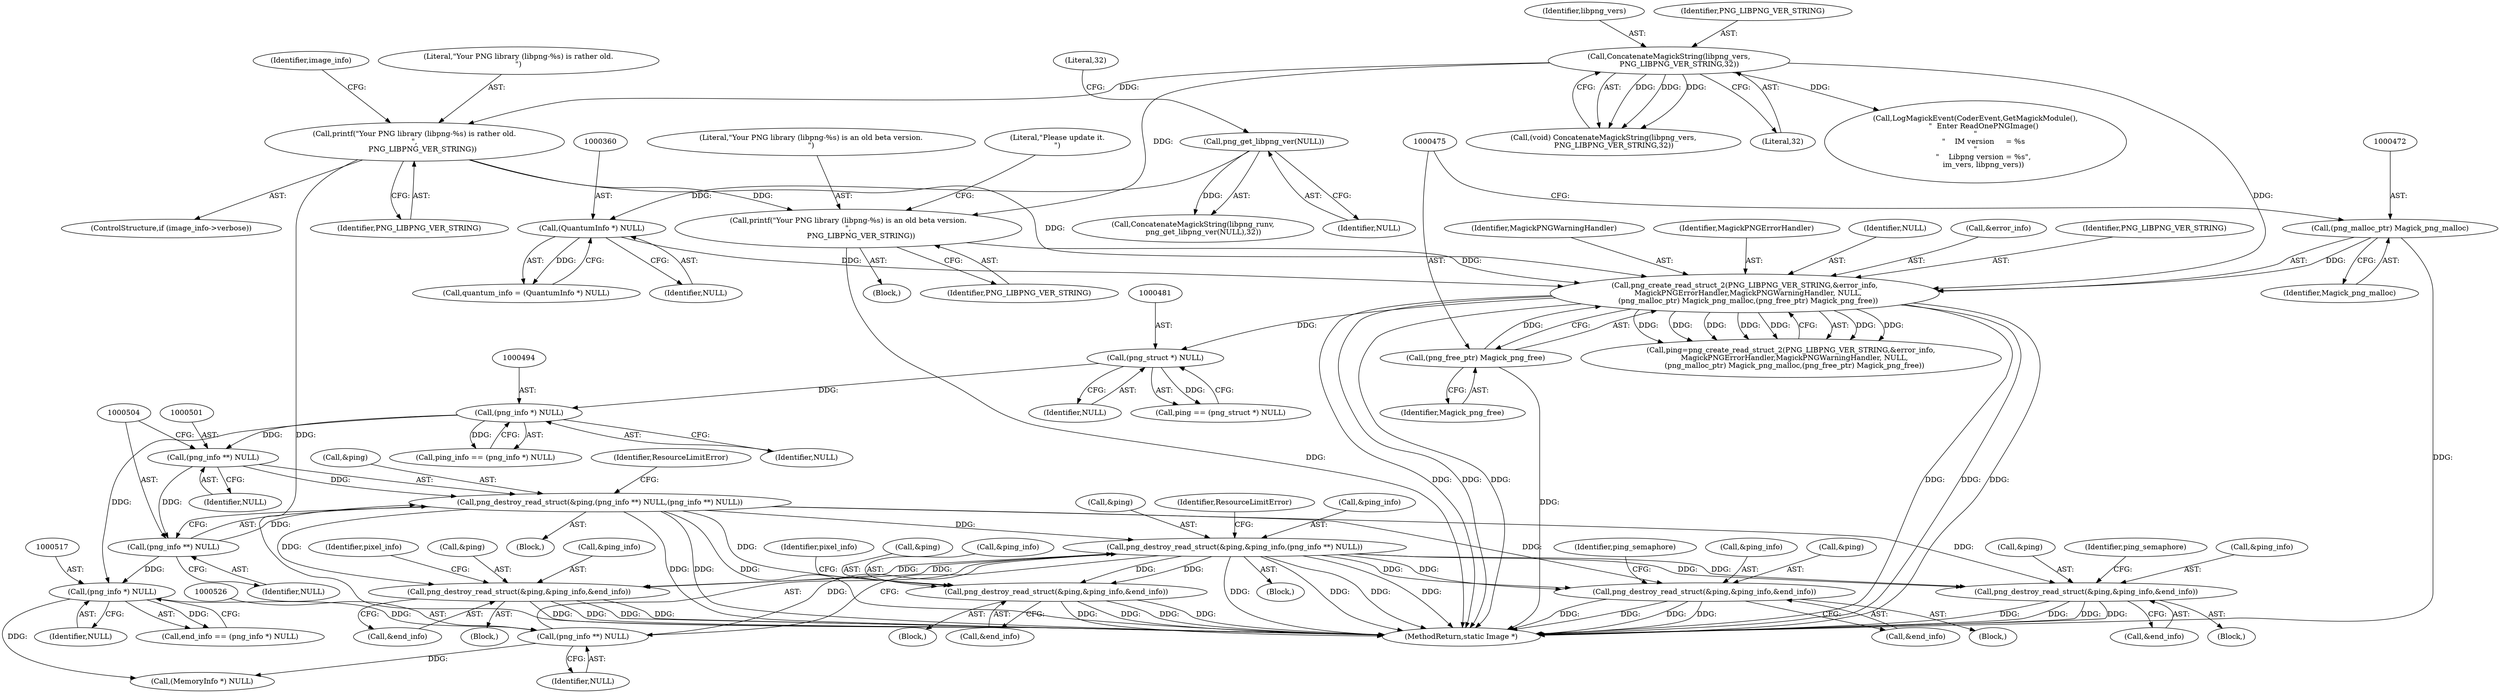 digraph "0_ImageMagick_8ca35831e91c3db8c6d281d09b605001003bec08@API" {
"1000520" [label="(Call,png_destroy_read_struct(&ping,&ping_info,(png_info **) NULL))"];
"1000497" [label="(Call,png_destroy_read_struct(&ping,(png_info **) NULL,(png_info **) NULL))"];
"1000500" [label="(Call,(png_info **) NULL)"];
"1000493" [label="(Call,(png_info *) NULL)"];
"1000480" [label="(Call,(png_struct *) NULL)"];
"1000464" [label="(Call,png_create_read_struct_2(PNG_LIBPNG_VER_STRING,&error_info,\n   MagickPNGErrorHandler,MagickPNGWarningHandler, NULL,\n   (png_malloc_ptr) Magick_png_malloc,(png_free_ptr) Magick_png_free))"];
"1000257" [label="(Call,ConcatenateMagickString(libpng_vers,\n         PNG_LIBPNG_VER_STRING,32))"];
"1000352" [label="(Call,printf(\"Your PNG library (libpng-%s) is an old beta version.\n\",\n           PNG_LIBPNG_VER_STRING))"];
"1000344" [label="(Call,printf(\"Your PNG library (libpng-%s) is rather old.\n\",\n       PNG_LIBPNG_VER_STRING))"];
"1000359" [label="(Call,(QuantumInfo *) NULL)"];
"1000269" [label="(Call,png_get_libpng_ver(NULL))"];
"1000471" [label="(Call,(png_malloc_ptr) Magick_png_malloc)"];
"1000474" [label="(Call,(png_free_ptr) Magick_png_free)"];
"1000503" [label="(Call,(png_info **) NULL)"];
"1000525" [label="(Call,(png_info **) NULL)"];
"1000516" [label="(Call,(png_info *) NULL)"];
"1000543" [label="(Call,png_destroy_read_struct(&ping,&ping_info,&end_info))"];
"1003173" [label="(Call,png_destroy_read_struct(&ping,&ping_info,&end_info))"];
"1004160" [label="(Call,png_destroy_read_struct(&ping,&ping_info,&end_info))"];
"1005467" [label="(Call,png_destroy_read_struct(&ping,&ping_info,&end_info))"];
"1000354" [label="(Identifier,PNG_LIBPNG_VER_STRING)"];
"1000502" [label="(Identifier,NULL)"];
"1005492" [label="(MethodReturn,static Image *)"];
"1000359" [label="(Call,(QuantumInfo *) NULL)"];
"1000470" [label="(Identifier,NULL)"];
"1000478" [label="(Call,ping == (png_struct *) NULL)"];
"1000267" [label="(Call,ConcatenateMagickString(libpng_runv,\n         png_get_libpng_ver(NULL),32))"];
"1005472" [label="(Call,&end_info)"];
"1004160" [label="(Call,png_destroy_read_struct(&ping,&ping_info,&end_info))"];
"1003173" [label="(Call,png_destroy_read_struct(&ping,&ping_info,&end_info))"];
"1000466" [label="(Call,&error_info)"];
"1000258" [label="(Identifier,libpng_vers)"];
"1003178" [label="(Call,&end_info)"];
"1000346" [label="(Identifier,PNG_LIBPNG_VER_STRING)"];
"1000548" [label="(Call,&end_info)"];
"1005470" [label="(Call,&ping_info)"];
"1000500" [label="(Call,(png_info **) NULL)"];
"1000495" [label="(Identifier,NULL)"];
"1000340" [label="(ControlStructure,if (image_info->verbose))"];
"1005467" [label="(Call,png_destroy_read_struct(&ping,&ping_info,&end_info))"];
"1000357" [label="(Call,quantum_info = (QuantumInfo *) NULL)"];
"1000464" [label="(Call,png_create_read_struct_2(PNG_LIBPNG_VER_STRING,&error_info,\n   MagickPNGErrorHandler,MagickPNGWarningHandler, NULL,\n   (png_malloc_ptr) Magick_png_malloc,(png_free_ptr) Magick_png_free))"];
"1000353" [label="(Literal,\"Your PNG library (libpng-%s) is an old beta version.\n\")"];
"1000533" [label="(Call,(MemoryInfo *) NULL)"];
"1000349" [label="(Identifier,image_info)"];
"1000356" [label="(Literal,\"Please update it.\n\")"];
"1004168" [label="(Identifier,pixel_info)"];
"1000473" [label="(Identifier,Magick_png_malloc)"];
"1000270" [label="(Identifier,NULL)"];
"1004161" [label="(Call,&ping)"];
"1000520" [label="(Call,png_destroy_read_struct(&ping,&ping_info,(png_info **) NULL))"];
"1000516" [label="(Call,(png_info *) NULL)"];
"1000476" [label="(Identifier,Magick_png_free)"];
"1000519" [label="(Block,)"];
"1005475" [label="(Identifier,pixel_info)"];
"1000465" [label="(Identifier,PNG_LIBPNG_VER_STRING)"];
"1000469" [label="(Identifier,MagickPNGWarningHandler)"];
"1000344" [label="(Call,printf(\"Your PNG library (libpng-%s) is rather old.\n\",\n       PNG_LIBPNG_VER_STRING))"];
"1004165" [label="(Call,&end_info)"];
"1000255" [label="(Call,(void) ConcatenateMagickString(libpng_vers,\n         PNG_LIBPNG_VER_STRING,32))"];
"1000551" [label="(Identifier,ping_semaphore)"];
"1000480" [label="(Call,(png_struct *) NULL)"];
"1000518" [label="(Identifier,NULL)"];
"1004159" [label="(Block,)"];
"1000260" [label="(Literal,32)"];
"1000269" [label="(Call,png_get_libpng_ver(NULL))"];
"1000482" [label="(Identifier,NULL)"];
"1000498" [label="(Call,&ping)"];
"1000527" [label="(Identifier,NULL)"];
"1000505" [label="(Identifier,NULL)"];
"1000352" [label="(Call,printf(\"Your PNG library (libpng-%s) is an old beta version.\n\",\n           PNG_LIBPNG_VER_STRING))"];
"1000345" [label="(Literal,\"Your PNG library (libpng-%s) is rather old.\n\")"];
"1000361" [label="(Identifier,NULL)"];
"1000351" [label="(Block,)"];
"1000503" [label="(Call,(png_info **) NULL)"];
"1000474" [label="(Call,(png_free_ptr) Magick_png_free)"];
"1000493" [label="(Call,(png_info *) NULL)"];
"1000497" [label="(Call,png_destroy_read_struct(&ping,(png_info **) NULL,(png_info **) NULL))"];
"1000271" [label="(Literal,32)"];
"1003174" [label="(Call,&ping)"];
"1000462" [label="(Call,ping=png_create_read_struct_2(PNG_LIBPNG_VER_STRING,&error_info,\n   MagickPNGErrorHandler,MagickPNGWarningHandler, NULL,\n   (png_malloc_ptr) Magick_png_malloc,(png_free_ptr) Magick_png_free))"];
"1000540" [label="(Block,)"];
"1000294" [label="(Call,LogMagickEvent(CoderEvent,GetMagickModule(),\n       \"  Enter ReadOnePNGImage()\n\"\n       \"    IM version     = %s\n\"\n       \"    Libpng version = %s\",\n       im_vers, libpng_vers))"];
"1000259" [label="(Identifier,PNG_LIBPNG_VER_STRING)"];
"1000257" [label="(Call,ConcatenateMagickString(libpng_vers,\n         PNG_LIBPNG_VER_STRING,32))"];
"1000525" [label="(Call,(png_info **) NULL)"];
"1003181" [label="(Identifier,ping_semaphore)"];
"1000491" [label="(Call,ping_info == (png_info *) NULL)"];
"1000471" [label="(Call,(png_malloc_ptr) Magick_png_malloc)"];
"1000178" [label="(Block,)"];
"1000514" [label="(Call,end_info == (png_info *) NULL)"];
"1000507" [label="(Identifier,ResourceLimitError)"];
"1000496" [label="(Block,)"];
"1000521" [label="(Call,&ping)"];
"1003176" [label="(Call,&ping_info)"];
"1004163" [label="(Call,&ping_info)"];
"1000529" [label="(Identifier,ResourceLimitError)"];
"1000468" [label="(Identifier,MagickPNGErrorHandler)"];
"1000543" [label="(Call,png_destroy_read_struct(&ping,&ping_info,&end_info))"];
"1000546" [label="(Call,&ping_info)"];
"1003122" [label="(Block,)"];
"1000523" [label="(Call,&ping_info)"];
"1000544" [label="(Call,&ping)"];
"1005468" [label="(Call,&ping)"];
"1000520" -> "1000519"  [label="AST: "];
"1000520" -> "1000525"  [label="CFG: "];
"1000521" -> "1000520"  [label="AST: "];
"1000523" -> "1000520"  [label="AST: "];
"1000525" -> "1000520"  [label="AST: "];
"1000529" -> "1000520"  [label="CFG: "];
"1000520" -> "1005492"  [label="DDG: "];
"1000520" -> "1005492"  [label="DDG: "];
"1000520" -> "1005492"  [label="DDG: "];
"1000520" -> "1005492"  [label="DDG: "];
"1000497" -> "1000520"  [label="DDG: "];
"1000525" -> "1000520"  [label="DDG: "];
"1000520" -> "1000543"  [label="DDG: "];
"1000520" -> "1000543"  [label="DDG: "];
"1000520" -> "1003173"  [label="DDG: "];
"1000520" -> "1003173"  [label="DDG: "];
"1000520" -> "1004160"  [label="DDG: "];
"1000520" -> "1004160"  [label="DDG: "];
"1000520" -> "1005467"  [label="DDG: "];
"1000520" -> "1005467"  [label="DDG: "];
"1000497" -> "1000496"  [label="AST: "];
"1000497" -> "1000503"  [label="CFG: "];
"1000498" -> "1000497"  [label="AST: "];
"1000500" -> "1000497"  [label="AST: "];
"1000503" -> "1000497"  [label="AST: "];
"1000507" -> "1000497"  [label="CFG: "];
"1000497" -> "1005492"  [label="DDG: "];
"1000497" -> "1005492"  [label="DDG: "];
"1000497" -> "1005492"  [label="DDG: "];
"1000500" -> "1000497"  [label="DDG: "];
"1000503" -> "1000497"  [label="DDG: "];
"1000497" -> "1000543"  [label="DDG: "];
"1000497" -> "1003173"  [label="DDG: "];
"1000497" -> "1004160"  [label="DDG: "];
"1000497" -> "1005467"  [label="DDG: "];
"1000500" -> "1000502"  [label="CFG: "];
"1000501" -> "1000500"  [label="AST: "];
"1000502" -> "1000500"  [label="AST: "];
"1000504" -> "1000500"  [label="CFG: "];
"1000493" -> "1000500"  [label="DDG: "];
"1000500" -> "1000503"  [label="DDG: "];
"1000493" -> "1000491"  [label="AST: "];
"1000493" -> "1000495"  [label="CFG: "];
"1000494" -> "1000493"  [label="AST: "];
"1000495" -> "1000493"  [label="AST: "];
"1000491" -> "1000493"  [label="CFG: "];
"1000493" -> "1000491"  [label="DDG: "];
"1000480" -> "1000493"  [label="DDG: "];
"1000493" -> "1000516"  [label="DDG: "];
"1000480" -> "1000478"  [label="AST: "];
"1000480" -> "1000482"  [label="CFG: "];
"1000481" -> "1000480"  [label="AST: "];
"1000482" -> "1000480"  [label="AST: "];
"1000478" -> "1000480"  [label="CFG: "];
"1000480" -> "1000478"  [label="DDG: "];
"1000464" -> "1000480"  [label="DDG: "];
"1000464" -> "1000462"  [label="AST: "];
"1000464" -> "1000474"  [label="CFG: "];
"1000465" -> "1000464"  [label="AST: "];
"1000466" -> "1000464"  [label="AST: "];
"1000468" -> "1000464"  [label="AST: "];
"1000469" -> "1000464"  [label="AST: "];
"1000470" -> "1000464"  [label="AST: "];
"1000471" -> "1000464"  [label="AST: "];
"1000474" -> "1000464"  [label="AST: "];
"1000462" -> "1000464"  [label="CFG: "];
"1000464" -> "1005492"  [label="DDG: "];
"1000464" -> "1005492"  [label="DDG: "];
"1000464" -> "1005492"  [label="DDG: "];
"1000464" -> "1005492"  [label="DDG: "];
"1000464" -> "1005492"  [label="DDG: "];
"1000464" -> "1005492"  [label="DDG: "];
"1000464" -> "1000462"  [label="DDG: "];
"1000464" -> "1000462"  [label="DDG: "];
"1000464" -> "1000462"  [label="DDG: "];
"1000464" -> "1000462"  [label="DDG: "];
"1000464" -> "1000462"  [label="DDG: "];
"1000464" -> "1000462"  [label="DDG: "];
"1000464" -> "1000462"  [label="DDG: "];
"1000257" -> "1000464"  [label="DDG: "];
"1000352" -> "1000464"  [label="DDG: "];
"1000344" -> "1000464"  [label="DDG: "];
"1000359" -> "1000464"  [label="DDG: "];
"1000471" -> "1000464"  [label="DDG: "];
"1000474" -> "1000464"  [label="DDG: "];
"1000257" -> "1000255"  [label="AST: "];
"1000257" -> "1000260"  [label="CFG: "];
"1000258" -> "1000257"  [label="AST: "];
"1000259" -> "1000257"  [label="AST: "];
"1000260" -> "1000257"  [label="AST: "];
"1000255" -> "1000257"  [label="CFG: "];
"1000257" -> "1000255"  [label="DDG: "];
"1000257" -> "1000255"  [label="DDG: "];
"1000257" -> "1000255"  [label="DDG: "];
"1000257" -> "1000294"  [label="DDG: "];
"1000257" -> "1000344"  [label="DDG: "];
"1000257" -> "1000352"  [label="DDG: "];
"1000352" -> "1000351"  [label="AST: "];
"1000352" -> "1000354"  [label="CFG: "];
"1000353" -> "1000352"  [label="AST: "];
"1000354" -> "1000352"  [label="AST: "];
"1000356" -> "1000352"  [label="CFG: "];
"1000352" -> "1005492"  [label="DDG: "];
"1000344" -> "1000352"  [label="DDG: "];
"1000344" -> "1000340"  [label="AST: "];
"1000344" -> "1000346"  [label="CFG: "];
"1000345" -> "1000344"  [label="AST: "];
"1000346" -> "1000344"  [label="AST: "];
"1000349" -> "1000344"  [label="CFG: "];
"1000344" -> "1005492"  [label="DDG: "];
"1000359" -> "1000357"  [label="AST: "];
"1000359" -> "1000361"  [label="CFG: "];
"1000360" -> "1000359"  [label="AST: "];
"1000361" -> "1000359"  [label="AST: "];
"1000357" -> "1000359"  [label="CFG: "];
"1000359" -> "1000357"  [label="DDG: "];
"1000269" -> "1000359"  [label="DDG: "];
"1000269" -> "1000267"  [label="AST: "];
"1000269" -> "1000270"  [label="CFG: "];
"1000270" -> "1000269"  [label="AST: "];
"1000271" -> "1000269"  [label="CFG: "];
"1000269" -> "1000267"  [label="DDG: "];
"1000471" -> "1000473"  [label="CFG: "];
"1000472" -> "1000471"  [label="AST: "];
"1000473" -> "1000471"  [label="AST: "];
"1000475" -> "1000471"  [label="CFG: "];
"1000471" -> "1005492"  [label="DDG: "];
"1000474" -> "1000476"  [label="CFG: "];
"1000475" -> "1000474"  [label="AST: "];
"1000476" -> "1000474"  [label="AST: "];
"1000474" -> "1005492"  [label="DDG: "];
"1000503" -> "1000505"  [label="CFG: "];
"1000504" -> "1000503"  [label="AST: "];
"1000505" -> "1000503"  [label="AST: "];
"1000503" -> "1000516"  [label="DDG: "];
"1000525" -> "1000527"  [label="CFG: "];
"1000526" -> "1000525"  [label="AST: "];
"1000527" -> "1000525"  [label="AST: "];
"1000516" -> "1000525"  [label="DDG: "];
"1000525" -> "1000533"  [label="DDG: "];
"1000516" -> "1000514"  [label="AST: "];
"1000516" -> "1000518"  [label="CFG: "];
"1000517" -> "1000516"  [label="AST: "];
"1000518" -> "1000516"  [label="AST: "];
"1000514" -> "1000516"  [label="CFG: "];
"1000516" -> "1000514"  [label="DDG: "];
"1000516" -> "1000533"  [label="DDG: "];
"1000543" -> "1000540"  [label="AST: "];
"1000543" -> "1000548"  [label="CFG: "];
"1000544" -> "1000543"  [label="AST: "];
"1000546" -> "1000543"  [label="AST: "];
"1000548" -> "1000543"  [label="AST: "];
"1000551" -> "1000543"  [label="CFG: "];
"1000543" -> "1005492"  [label="DDG: "];
"1000543" -> "1005492"  [label="DDG: "];
"1000543" -> "1005492"  [label="DDG: "];
"1000543" -> "1005492"  [label="DDG: "];
"1003173" -> "1003122"  [label="AST: "];
"1003173" -> "1003178"  [label="CFG: "];
"1003174" -> "1003173"  [label="AST: "];
"1003176" -> "1003173"  [label="AST: "];
"1003178" -> "1003173"  [label="AST: "];
"1003181" -> "1003173"  [label="CFG: "];
"1003173" -> "1005492"  [label="DDG: "];
"1003173" -> "1005492"  [label="DDG: "];
"1003173" -> "1005492"  [label="DDG: "];
"1003173" -> "1005492"  [label="DDG: "];
"1004160" -> "1004159"  [label="AST: "];
"1004160" -> "1004165"  [label="CFG: "];
"1004161" -> "1004160"  [label="AST: "];
"1004163" -> "1004160"  [label="AST: "];
"1004165" -> "1004160"  [label="AST: "];
"1004168" -> "1004160"  [label="CFG: "];
"1004160" -> "1005492"  [label="DDG: "];
"1004160" -> "1005492"  [label="DDG: "];
"1004160" -> "1005492"  [label="DDG: "];
"1004160" -> "1005492"  [label="DDG: "];
"1005467" -> "1000178"  [label="AST: "];
"1005467" -> "1005472"  [label="CFG: "];
"1005468" -> "1005467"  [label="AST: "];
"1005470" -> "1005467"  [label="AST: "];
"1005472" -> "1005467"  [label="AST: "];
"1005475" -> "1005467"  [label="CFG: "];
"1005467" -> "1005492"  [label="DDG: "];
"1005467" -> "1005492"  [label="DDG: "];
"1005467" -> "1005492"  [label="DDG: "];
"1005467" -> "1005492"  [label="DDG: "];
}
